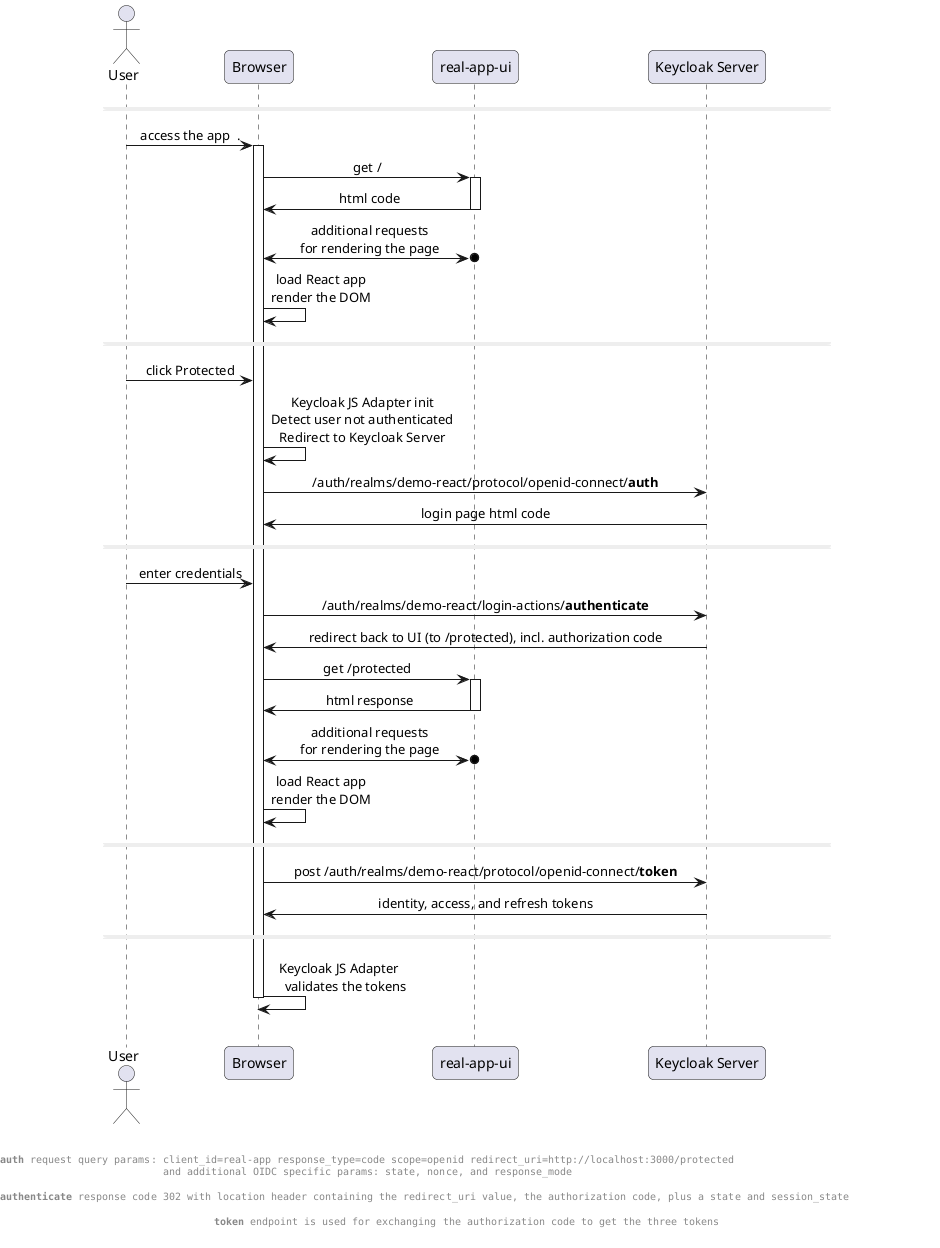 @startuml

skinparam roundcorner 10
skinparam shadowing false
skinparam ParticipantPadding 60
skinparam Sequence {
  DividerBorderColor #eee
  MessageAlignment center
}

actor User as user
participant Browser as browser
participant "real-app-ui" as ui
participant "Keycloak Server" as kc

== ==

user -> browser: access the app  .
activate browser
browser -> ui: get /
activate ui
ui -> browser: html code
deactivate ui

browser <->o ui:  additional requests\nfor rendering the page
browser -> browser: load React app\nrender the DOM

== ==

user -> browser: click Protected
browser -> browser: Keycloak JS Adapter init\nDetect user not authenticated\nRedirect to Keycloak Server

browser -> kc: /auth/realms/demo-react/protocol/openid-connect/<b>auth</b>
kc -> browser: login page html code

== ==

user -> browser: enter credentials
browser -> kc: /auth/realms/demo-react/login-actions/<b>authenticate</b>
kc -> browser: redirect back to UI (to /protected), incl. authorization code
browser -> ui: get /protected
activate ui
ui -> browser: html response
deactivate ui
browser <->o ui:  additional requests\nfor rendering the page
browser -> browser: load React app\nrender the DOM

== ==

browser -> kc: post /auth/realms/demo-react/protocol/openid-connect/<b>token</b>
kc -> browser: identity, access, and refresh tokens

== ==

browser -> browser: Keycloak JS Adapter\n    validates the tokens
deactivate browser

footer


""<b>auth</b> request query params: client_id=real-app response_type=code scope=openid redirect_uri=http://localhost:3000/protected                                 ""
""and additional OIDC specific params: state, nonce, and response_mode                                 ""

""<b>authenticate</b> response code 302 with location header containing the redirect_uri value, the authorization code, plus a state and session_state              ""

""<b>token</b> endpoint is used for exchanging the authorization code to get the three tokens""

endfooter
|||
@enduml